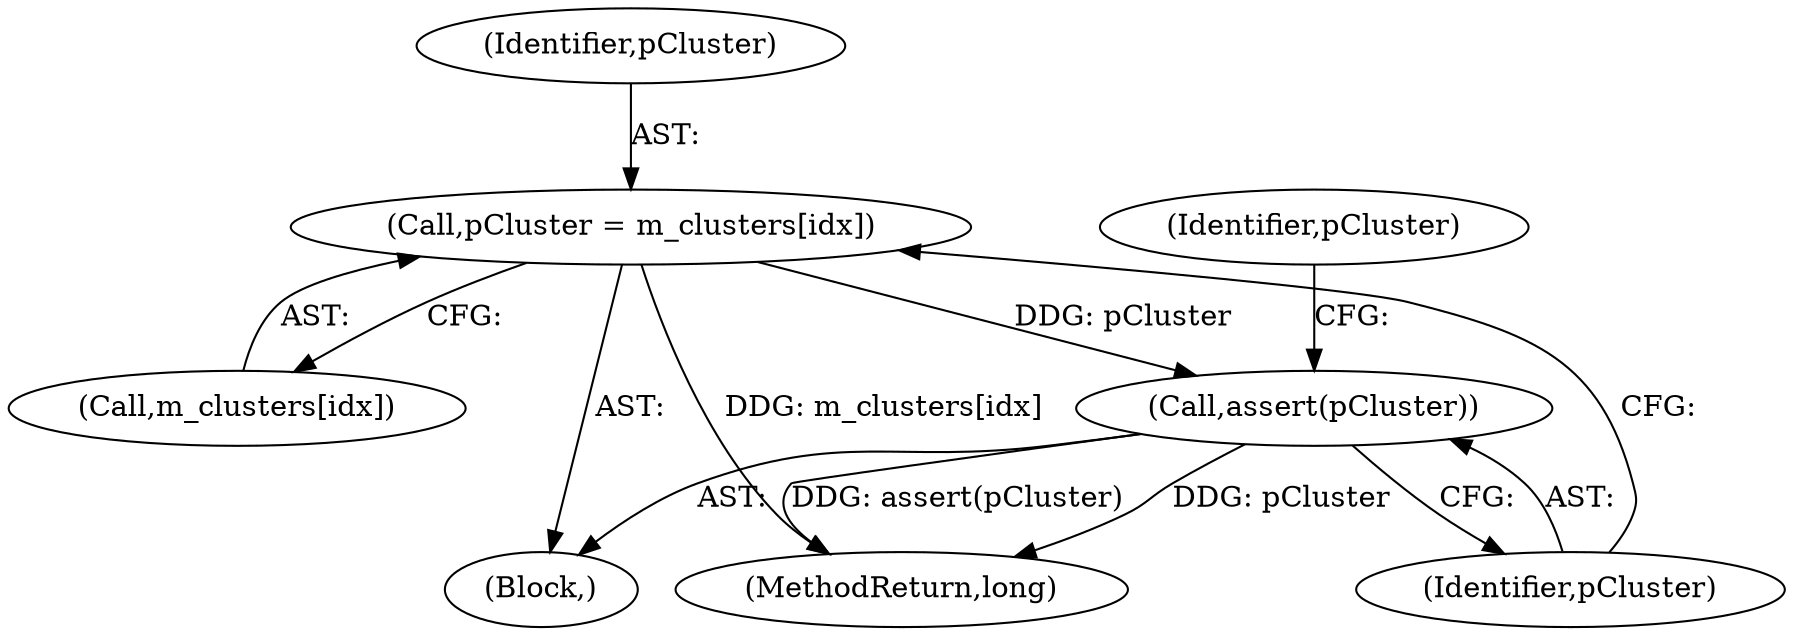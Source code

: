 digraph "1_Android_cc274e2abe8b2a6698a5c47d8aa4bb45f1f9538d_6@array" {
"1000545" [label="(Call,pCluster = m_clusters[idx])"];
"1000550" [label="(Call,assert(pCluster))"];
"1000545" [label="(Call,pCluster = m_clusters[idx])"];
"1001019" [label="(MethodReturn,long)"];
"1000547" [label="(Call,m_clusters[idx])"];
"1000550" [label="(Call,assert(pCluster))"];
"1000546" [label="(Identifier,pCluster)"];
"1000540" [label="(Block,)"];
"1000555" [label="(Identifier,pCluster)"];
"1000551" [label="(Identifier,pCluster)"];
"1000545" -> "1000540"  [label="AST: "];
"1000545" -> "1000547"  [label="CFG: "];
"1000546" -> "1000545"  [label="AST: "];
"1000547" -> "1000545"  [label="AST: "];
"1000551" -> "1000545"  [label="CFG: "];
"1000545" -> "1001019"  [label="DDG: m_clusters[idx]"];
"1000545" -> "1000550"  [label="DDG: pCluster"];
"1000550" -> "1000540"  [label="AST: "];
"1000550" -> "1000551"  [label="CFG: "];
"1000551" -> "1000550"  [label="AST: "];
"1000555" -> "1000550"  [label="CFG: "];
"1000550" -> "1001019"  [label="DDG: assert(pCluster)"];
"1000550" -> "1001019"  [label="DDG: pCluster"];
}
